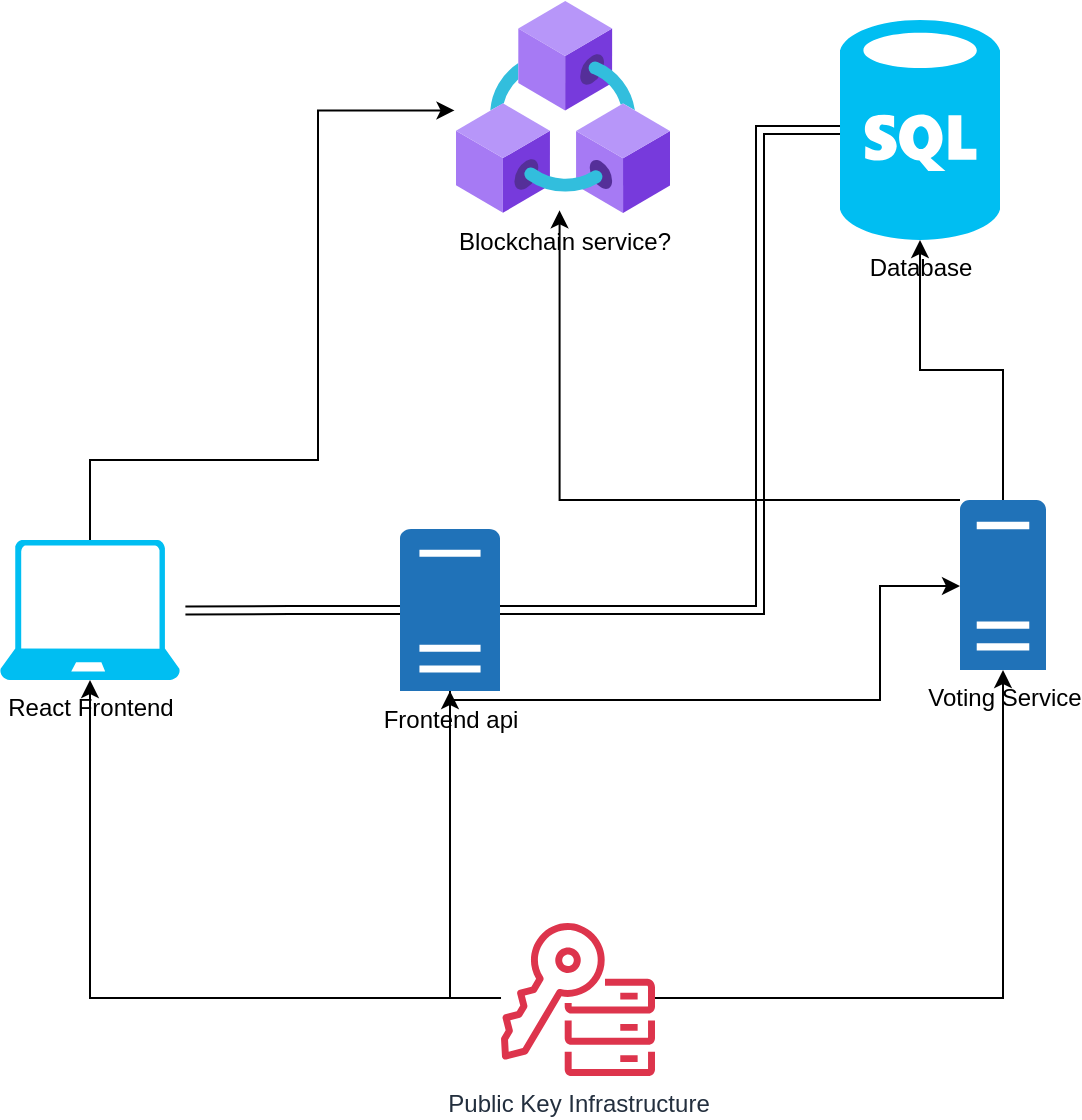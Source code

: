 <mxfile version="24.0.0" type="device">
  <diagram name="Page-1" id="-mDk-bJTwAyO5pM_Sczr">
    <mxGraphModel dx="775" dy="683" grid="1" gridSize="10" guides="1" tooltips="1" connect="1" arrows="1" fold="1" page="1" pageScale="1" pageWidth="850" pageHeight="1100" math="0" shadow="0">
      <root>
        <mxCell id="0" />
        <mxCell id="1" parent="0" />
        <mxCell id="iRorZB0AKwyf1h869PoR-1" value="Database" style="verticalLabelPosition=bottom;html=1;verticalAlign=top;align=center;strokeColor=none;fillColor=#00BEF2;shape=mxgraph.azure.sql_database;" vertex="1" parent="1">
          <mxGeometry x="510" y="90" width="80" height="110" as="geometry" />
        </mxCell>
        <mxCell id="iRorZB0AKwyf1h869PoR-2" value="React Frontend" style="verticalLabelPosition=bottom;html=1;verticalAlign=top;align=center;strokeColor=none;fillColor=#00BEF2;shape=mxgraph.azure.laptop;pointerEvents=1;" vertex="1" parent="1">
          <mxGeometry x="90" y="350" width="90" height="70" as="geometry" />
        </mxCell>
        <mxCell id="iRorZB0AKwyf1h869PoR-7" style="edgeStyle=orthogonalEdgeStyle;rounded=0;orthogonalLoop=1;jettySize=auto;html=1;" edge="1" parent="1" source="iRorZB0AKwyf1h869PoR-3" target="iRorZB0AKwyf1h869PoR-6">
          <mxGeometry relative="1" as="geometry">
            <Array as="points">
              <mxPoint x="315" y="430" />
              <mxPoint x="530" y="430" />
              <mxPoint x="530" y="373" />
            </Array>
          </mxGeometry>
        </mxCell>
        <mxCell id="iRorZB0AKwyf1h869PoR-3" value="Frontend api" style="sketch=0;pointerEvents=1;shadow=0;dashed=0;html=1;strokeColor=none;labelPosition=center;verticalLabelPosition=bottom;verticalAlign=top;outlineConnect=0;align=center;shape=mxgraph.office.servers.physical_host;fillColor=#2072B8;" vertex="1" parent="1">
          <mxGeometry x="290" y="344.5" width="50" height="81" as="geometry" />
        </mxCell>
        <mxCell id="iRorZB0AKwyf1h869PoR-4" style="edgeStyle=orthogonalEdgeStyle;rounded=0;orthogonalLoop=1;jettySize=auto;html=1;entryX=1.03;entryY=0.503;entryDx=0;entryDy=0;entryPerimeter=0;strokeColor=default;shape=link;" edge="1" parent="1" source="iRorZB0AKwyf1h869PoR-3" target="iRorZB0AKwyf1h869PoR-2">
          <mxGeometry relative="1" as="geometry" />
        </mxCell>
        <mxCell id="iRorZB0AKwyf1h869PoR-5" style="edgeStyle=orthogonalEdgeStyle;rounded=0;orthogonalLoop=1;jettySize=auto;html=1;entryX=0;entryY=0.5;entryDx=0;entryDy=0;entryPerimeter=0;shape=link;" edge="1" parent="1" source="iRorZB0AKwyf1h869PoR-3" target="iRorZB0AKwyf1h869PoR-1">
          <mxGeometry relative="1" as="geometry">
            <Array as="points">
              <mxPoint x="470" y="385" />
              <mxPoint x="470" y="145" />
            </Array>
          </mxGeometry>
        </mxCell>
        <mxCell id="iRorZB0AKwyf1h869PoR-8" style="edgeStyle=orthogonalEdgeStyle;rounded=0;orthogonalLoop=1;jettySize=auto;html=1;" edge="1" parent="1" source="iRorZB0AKwyf1h869PoR-6" target="iRorZB0AKwyf1h869PoR-1">
          <mxGeometry relative="1" as="geometry" />
        </mxCell>
        <mxCell id="iRorZB0AKwyf1h869PoR-6" value="Voting Service" style="sketch=0;pointerEvents=1;shadow=0;dashed=0;html=1;strokeColor=none;labelPosition=center;verticalLabelPosition=bottom;verticalAlign=top;outlineConnect=0;align=center;shape=mxgraph.office.servers.physical_host;fillColor=#2072B8;" vertex="1" parent="1">
          <mxGeometry x="570" y="330" width="43" height="85" as="geometry" />
        </mxCell>
        <mxCell id="iRorZB0AKwyf1h869PoR-9" value="Blockchain service?" style="image;aspect=fixed;html=1;points=[];align=center;fontSize=12;image=img/lib/azure2/blockchain/Azure_Blockchain_Service.svg;" vertex="1" parent="1">
          <mxGeometry x="318" y="80" width="107" height="107" as="geometry" />
        </mxCell>
        <mxCell id="iRorZB0AKwyf1h869PoR-10" style="edgeStyle=orthogonalEdgeStyle;rounded=0;orthogonalLoop=1;jettySize=auto;html=1;entryX=0.484;entryY=0.983;entryDx=0;entryDy=0;entryPerimeter=0;" edge="1" parent="1" source="iRorZB0AKwyf1h869PoR-6" target="iRorZB0AKwyf1h869PoR-9">
          <mxGeometry relative="1" as="geometry">
            <Array as="points">
              <mxPoint x="370" y="330" />
            </Array>
          </mxGeometry>
        </mxCell>
        <mxCell id="iRorZB0AKwyf1h869PoR-11" style="edgeStyle=orthogonalEdgeStyle;rounded=0;orthogonalLoop=1;jettySize=auto;html=1;entryX=-0.007;entryY=0.516;entryDx=0;entryDy=0;entryPerimeter=0;" edge="1" parent="1" source="iRorZB0AKwyf1h869PoR-2" target="iRorZB0AKwyf1h869PoR-9">
          <mxGeometry relative="1" as="geometry">
            <Array as="points">
              <mxPoint x="135" y="310" />
              <mxPoint x="249" y="310" />
              <mxPoint x="249" y="135" />
            </Array>
          </mxGeometry>
        </mxCell>
        <mxCell id="iRorZB0AKwyf1h869PoR-13" style="edgeStyle=orthogonalEdgeStyle;rounded=0;orthogonalLoop=1;jettySize=auto;html=1;" edge="1" parent="1" source="iRorZB0AKwyf1h869PoR-12" target="iRorZB0AKwyf1h869PoR-6">
          <mxGeometry relative="1" as="geometry" />
        </mxCell>
        <mxCell id="iRorZB0AKwyf1h869PoR-14" style="edgeStyle=orthogonalEdgeStyle;rounded=0;orthogonalLoop=1;jettySize=auto;html=1;" edge="1" parent="1" source="iRorZB0AKwyf1h869PoR-12" target="iRorZB0AKwyf1h869PoR-3">
          <mxGeometry relative="1" as="geometry" />
        </mxCell>
        <mxCell id="iRorZB0AKwyf1h869PoR-15" style="edgeStyle=orthogonalEdgeStyle;rounded=0;orthogonalLoop=1;jettySize=auto;html=1;" edge="1" parent="1" source="iRorZB0AKwyf1h869PoR-12" target="iRorZB0AKwyf1h869PoR-2">
          <mxGeometry relative="1" as="geometry" />
        </mxCell>
        <mxCell id="iRorZB0AKwyf1h869PoR-12" value="Public Key Infrastructure" style="sketch=0;outlineConnect=0;fontColor=#232F3E;gradientColor=none;fillColor=#DD344C;strokeColor=none;dashed=0;verticalLabelPosition=bottom;verticalAlign=top;align=center;html=1;fontSize=12;fontStyle=0;aspect=fixed;pointerEvents=1;shape=mxgraph.aws4.key_management_service_external_key_store;" vertex="1" parent="1">
          <mxGeometry x="340" y="540" width="78" height="78" as="geometry" />
        </mxCell>
      </root>
    </mxGraphModel>
  </diagram>
</mxfile>
